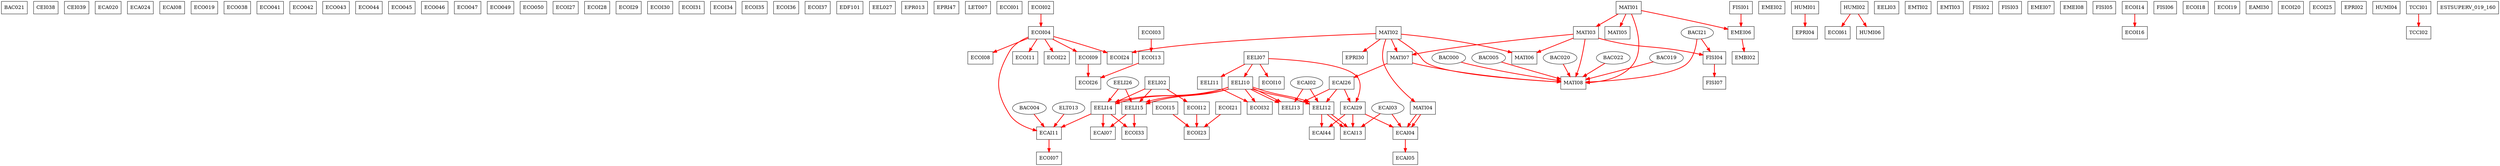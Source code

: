 digraph {
	rankdir=TB;
	BAC021 [label="BAC021" color="black" fillcolor="white" pos="0,-0!" shape="rectangle" style="filled"]
	CEI038 [label="CEI038" color="black" fillcolor="white" pos="0,-2!" shape="rectangle" style="filled"]
	CEI039 [label="CEI039" color="black" fillcolor="white" pos="0,-4!" shape="rectangle" style="filled"]
	ECA020 [label="ECA020" color="black" fillcolor="white" pos="0,-6!" shape="rectangle" style="filled"]
	ECA024 [label="ECA024" color="black" fillcolor="white" pos="0,-8!" shape="rectangle" style="filled"]
	ECAI08 [label="ECAI08" color="black" fillcolor="white" pos="0,-10!" shape="rectangle" style="filled"]
	ECO019 [label="ECO019" color="black" fillcolor="white" pos="0,-12!" shape="rectangle" style="filled"]
	ECO038 [label="ECO038" color="black" fillcolor="white" pos="0,-14!" shape="rectangle" style="filled"]
	ECO041 [label="ECO041" color="black" fillcolor="white" pos="0,-16!" shape="rectangle" style="filled"]
	ECO042 [label="ECO042" color="black" fillcolor="white" pos="0,-18!" shape="rectangle" style="filled"]
	ECO043 [label="ECO043" color="black" fillcolor="white" pos="0,-20!" shape="rectangle" style="filled"]
	ECO044 [label="ECO044" color="black" fillcolor="white" pos="0,-22!" shape="rectangle" style="filled"]
	ECO045 [label="ECO045" color="black" fillcolor="white" pos="0,-24!" shape="rectangle" style="filled"]
	ECO046 [label="ECO046" color="black" fillcolor="white" pos="0,-26!" shape="rectangle" style="filled"]
	ECO047 [label="ECO047" color="black" fillcolor="white" pos="0,-28!" shape="rectangle" style="filled"]
	ECO049 [label="ECO049" color="black" fillcolor="white" pos="0,-30!" shape="rectangle" style="filled"]
	ECO050 [label="ECO050" color="black" fillcolor="white" pos="0,-32!" shape="rectangle" style="filled"]
	ECOI27 [label="ECOI27" color="black" fillcolor="white" pos="0,-34!" shape="rectangle" style="filled"]
	ECOI28 [label="ECOI28" color="black" fillcolor="white" pos="0,-36!" shape="rectangle" style="filled"]
	ECOI29 [label="ECOI29" color="black" fillcolor="white" pos="0,-38!" shape="rectangle" style="filled"]
	ECOI30 [label="ECOI30" color="black" fillcolor="white" pos="0,-40!" shape="rectangle" style="filled"]
	ECOI31 [label="ECOI31" color="black" fillcolor="white" pos="0,-42!" shape="rectangle" style="filled"]
	ECOI34 [label="ECOI34" color="black" fillcolor="white" pos="0,-44!" shape="rectangle" style="filled"]
	ECOI35 [label="ECOI35" color="black" fillcolor="white" pos="0,-46!" shape="rectangle" style="filled"]
	ECOI36 [label="ECOI36" color="black" fillcolor="white" pos="0,-48!" shape="rectangle" style="filled"]
	ECOI37 [label="ECOI37" color="black" fillcolor="white" pos="0,-50!" shape="rectangle" style="filled"]
	EDF101 [label="EDF101" color="black" fillcolor="white" pos="0,-52!" shape="rectangle" style="filled"]
	EEL027 [label="EEL027" color="black" fillcolor="white" pos="0,-54!" shape="rectangle" style="filled"]
	EPR013 [label="EPR013" color="black" fillcolor="white" pos="0,-56!" shape="rectangle" style="filled"]
	EPRI47 [label="EPRI47" color="black" fillcolor="white" pos="0,-58!" shape="rectangle" style="filled"]
	LET007 [label="LET007" color="black" fillcolor="white" pos="0,-60!" shape="rectangle" style="filled"]
	ECOI01 [label="ECOI01" color="black" fillcolor="white" pos="2,-0!" shape="rectangle" style="filled"]
	ECOI02 [label="ECOI02" color="black" fillcolor="white" pos="2,-2!" shape="rectangle" style="filled"]
	ECOI03 [label="ECOI03" color="black" fillcolor="white" pos="2,-4!" shape="rectangle" style="filled"]
	EMEI02 [label="EMEI02" color="black" fillcolor="white" pos="2,-6!" shape="rectangle" style="filled"]
	FISI01 [label="FISI01" color="black" fillcolor="white" pos="2,-8!" shape="rectangle" style="filled"]
	HUMI01 [label="HUMI01" color="black" fillcolor="white" pos="2,-10!" shape="rectangle" style="filled"]
	HUMI02 [label="HUMI02" color="black" fillcolor="white" pos="2,-12!" shape="rectangle" style="filled"]
	MATI01 [label="MATI01" color="black" fillcolor="white" pos="2,-14!" shape="rectangle" style="filled"]
	MATI02 [label="MATI02" color="black" fillcolor="white" pos="2,-16!" shape="rectangle" style="filled"]
	ECOI04 [label="ECOI04" color="black" fillcolor="white" pos="4,-0!" shape="rectangle" style="filled"]
	ECOI02 -> ECOI04 [style=bold, color=red]
	EELI02 [label="EELI02" color="black" fillcolor="white" pos="4,-2!" shape="rectangle" style="filled"]
	EELI03 [label="EELI03" color="black" fillcolor="white" pos="4,-4!" shape="rectangle" style="filled"]
	EMEI06 [label="EMEI06" color="black" fillcolor="white" pos="4,-6!" shape="rectangle" style="filled"]
	FISI01 -> EMEI06 [style=bold, color=red]
	MATI01 -> EMEI06 [style=bold, color=red]
	EMTI02 [label="EMTI02" color="black" fillcolor="white" pos="4,-8!" shape="rectangle" style="filled"]
	EMTI03 [label="EMTI03" color="black" fillcolor="white" pos="4,-10!" shape="rectangle" style="filled"]
	FISI02 [label="FISI02" color="black" fillcolor="white" pos="4,-12!" shape="rectangle" style="filled"]
	FISI03 [label="FISI03" color="black" fillcolor="white" pos="4,-14!" shape="rectangle" style="filled"]
	MATI03 [label="MATI03" color="black" fillcolor="white" pos="4,-16!" shape="rectangle" style="filled"]
	MATI01 -> MATI03 [style=bold, color=red]
	ECOI08 [label="ECOI08" color="black" fillcolor="white" pos="6,-0!" shape="rectangle" style="filled"]
	ECOI04 -> ECOI08 [style=bold, color=red]
	ECOI61 [label="ECOI61" color="black" fillcolor="white" pos="6,-2!" shape="rectangle" style="filled"]
	HUMI02 -> ECOI61 [style=bold, color=red]
	EMBI02 [label="EMBI02" color="black" fillcolor="white" pos="6,-4!" shape="rectangle" style="filled"]
	EMEI06 -> EMBI02 [style=bold, color=red]
	EMEI07 [label="EMEI07" color="black" fillcolor="white" pos="6,-6!" shape="rectangle" style="filled"]
	EMEI08 [label="EMEI08" color="black" fillcolor="white" pos="6,-8!" shape="rectangle" style="filled"]
	FISI04 [label="FISI04" color="black" fillcolor="white" pos="6,-10!" shape="rectangle" style="filled"]
	MATI03 -> FISI04 [style=bold, color=red]
	BACI21 -> FISI04 [style=bold, color=red]
	HUMI06 [label="HUMI06" color="black" fillcolor="white" pos="6,-12!" shape="rectangle" style="filled"]
	HUMI02 -> HUMI06 [style=bold, color=red]
	MATI06 [label="MATI06" color="black" fillcolor="white" pos="6,-14!" shape="rectangle" style="filled"]
	MATI02 -> MATI06 [style=bold, color=red]
	MATI03 -> MATI06 [style=bold, color=red]
	MATI07 [label="MATI07" color="black" fillcolor="white" pos="6,-16!" shape="rectangle" style="filled"]
	MATI02 -> MATI07 [style=bold, color=red]
	MATI03 -> MATI07 [style=bold, color=red]
	ECOI09 [label="ECOI09" color="black" fillcolor="white" pos="8,-0!" shape="rectangle" style="filled"]
	ECOI04 -> ECOI09 [style=bold, color=red]
	EELI07 [label="EELI07" color="black" fillcolor="white" pos="8,-2!" shape="rectangle" style="filled"]
	FISI05 [label="FISI05" color="black" fillcolor="white" pos="8,-4!" shape="rectangle" style="filled"]
	FISI07 [label="FISI07" color="black" fillcolor="white" pos="8,-6!" shape="rectangle" style="filled"]
	FISI04 -> FISI07 [style=bold, color=red]
	MATI04 [label="MATI04" color="black" fillcolor="white" pos="8,-8!" shape="rectangle" style="filled"]
	MATI02 -> MATI04 [style=bold, color=red]
	MATI05 [label="MATI05" color="black" fillcolor="white" pos="8,-10!" shape="rectangle" style="filled"]
	MATI01 -> MATI05 [style=bold, color=red]
	MATI08 [label="MATI08" color="black" fillcolor="white" pos="8,-12!" shape="rectangle" style="filled"]
	MATI01 -> MATI08 [style=bold, color=red]
	MATI02 -> MATI08 [style=bold, color=red]
	MATI03 -> MATI08 [style=bold, color=red]
	MATI07 -> MATI08 [style=bold, color=red]
	BAC019 -> MATI08 [style=bold, color=red]
	BAC000 -> MATI08 [style=bold, color=red]
	BAC005 -> MATI08 [style=bold, color=red]
	BAC020 -> MATI08 [style=bold, color=red]
	BACI21 -> MATI08 [style=bold, color=red]
	BAC022 -> MATI08 [style=bold, color=red]
	ECAI26 [label="ECAI26" color="black" fillcolor="white" pos="10,-0!" shape="rectangle" style="filled"]
	MATI07 -> ECAI26 [style=bold, color=red]
	ECOI10 [label="ECOI10" color="black" fillcolor="white" pos="10,-2!" shape="rectangle" style="filled"]
	EELI07 -> ECOI10 [style=bold, color=red]
	ECOI11 [label="ECOI11" color="black" fillcolor="white" pos="10,-4!" shape="rectangle" style="filled"]
	ECOI04 -> ECOI11 [style=bold, color=red]
	ECOI12 [label="ECOI12" color="black" fillcolor="white" pos="10,-6!" shape="rectangle" style="filled"]
	EELI02 -> ECOI12 [style=bold, color=red]
	ECOI14 [label="ECOI14" color="black" fillcolor="white" pos="10,-8!" shape="rectangle" style="filled"]
	EELI10 [label="EELI10" color="black" fillcolor="white" pos="10,-10!" shape="rectangle" style="filled"]
	EELI07 -> EELI10 [style=bold, color=red]
	EELI11 [label="EELI11" color="black" fillcolor="white" pos="10,-12!" shape="rectangle" style="filled"]
	EELI07 -> EELI11 [style=bold, color=red]
	FISI06 [label="FISI06" color="black" fillcolor="white" pos="10,-14!" shape="rectangle" style="filled"]
	ECAI29 [label="ECAI29" color="black" fillcolor="white" pos="12,-0!" shape="rectangle" style="filled"]
	ECAI26 -> ECAI29 [style=bold, color=red]
	EELI07 -> ECAI29 [style=bold, color=red]
	ECOI15 [label="ECOI15" color="black" fillcolor="white" pos="12,-2!" shape="rectangle" style="filled"]
	ECOI16 [label="ECOI16" color="black" fillcolor="white" pos="12,-4!" shape="rectangle" style="filled"]
	ECOI14 -> ECOI16 [style=bold, color=red]
	ECOI32 [label="ECOI32" color="black" fillcolor="white" pos="12,-6!" shape="rectangle" style="filled"]
	EELI10 -> ECOI32 [style=bold, color=red]
	EELI11 -> ECOI32 [style=bold, color=red]
	EELI12 [label="EELI12" color="black" fillcolor="white" pos="12,-8!" shape="rectangle" style="filled"]
	EELI10 -> EELI12 [style=bold, color=red]
	ECAI02 -> EELI12 [style=bold, color=red]
	EELI10 -> EELI12 [style=bold, color=red]
	ECAI26 -> EELI12 [style=bold, color=red]
	EELI13 [label="EELI13" color="black" fillcolor="white" pos="12,-10!" shape="rectangle" style="filled"]
	ECAI02 -> EELI13 [style=bold, color=red]
	EELI10 -> EELI13 [style=bold, color=red]
	ECAI26 -> EELI13 [style=bold, color=red]
	EELI10 -> EELI13 [style=bold, color=red]
	EELI14 [label="EELI14" color="black" fillcolor="white" pos="12,-12!" shape="rectangle" style="filled"]
	EELI02 -> EELI14 [style=bold, color=red]
	EELI10 -> EELI14 [style=bold, color=red]
	EELI26 -> EELI14 [style=bold, color=red]
	EELI10 -> EELI14 [style=bold, color=red]
	EELI15 [label="EELI15" color="black" fillcolor="white" pos="12,-14!" shape="rectangle" style="filled"]
	EELI02 -> EELI15 [style=bold, color=red]
	EELI10 -> EELI15 [style=bold, color=red]
	EELI26 -> EELI15 [style=bold, color=red]
	EELI10 -> EELI15 [style=bold, color=red]
	ECAI04 [label="ECAI04" color="black" fillcolor="white" pos="14,-0!" shape="rectangle" style="filled"]
	ECAI03 -> ECAI04 [style=bold, color=red]
	MATI04 -> ECAI04 [style=bold, color=red]
	ECAI29 -> ECAI04 [style=bold, color=red]
	MATI04 -> ECAI04 [style=bold, color=red]
	ECAI11 [label="ECAI11" color="black" fillcolor="white" pos="14,-2!" shape="rectangle" style="filled"]
	EELI14 -> ECAI11 [style=bold, color=red]
	ECOI04 -> ECAI11 [style=bold, color=red]
	BAC004 -> ECAI11 [style=bold, color=red]
	ELT013 -> ECAI11 [style=bold, color=red]
	ECAI13 [label="ECAI13" color="black" fillcolor="white" pos="14,-4!" shape="rectangle" style="filled"]
	ECAI03 -> ECAI13 [style=bold, color=red]
	EELI12 -> ECAI13 [style=bold, color=red]
	ECAI29 -> ECAI13 [style=bold, color=red]
	EELI12 -> ECAI13 [style=bold, color=red]
	ECAI44 [label="ECAI44" color="black" fillcolor="white" pos="14,-6!" shape="rectangle" style="filled"]
	ECAI29 -> ECAI44 [style=bold, color=red]
	EELI12 -> ECAI44 [style=bold, color=red]
	ECOI13 [label="ECOI13" color="black" fillcolor="white" pos="14,-8!" shape="rectangle" style="filled"]
	ECOI03 -> ECOI13 [style=bold, color=red]
	ECOI18 [label="ECOI18" color="black" fillcolor="white" pos="14,-10!" shape="rectangle" style="filled"]
	ECOI19 [label="ECOI19" color="black" fillcolor="white" pos="14,-12!" shape="rectangle" style="filled"]
	ECOI33 [label="ECOI33" color="black" fillcolor="white" pos="14,-14!" shape="rectangle" style="filled"]
	EELI14 -> ECOI33 [style=bold, color=red]
	EELI15 -> ECOI33 [style=bold, color=red]
	ECAI05 [label="ECAI05" color="black" fillcolor="white" pos="16,-0!" shape="rectangle" style="filled"]
	ECAI04 -> ECAI05 [style=bold, color=red]
	ECAI07 [label="ECAI07" color="black" fillcolor="white" pos="16,-2!" shape="rectangle" style="filled"]
	EELI14 -> ECAI07 [style=bold, color=red]
	EELI15 -> ECAI07 [style=bold, color=red]
	ECOI07 [label="ECOI07" color="black" fillcolor="white" pos="16,-4!" shape="rectangle" style="filled"]
	ECAI11 -> ECOI07 [style=bold, color=red]
	ECOI21 [label="ECOI21" color="black" fillcolor="white" pos="16,-6!" shape="rectangle" style="filled"]
	ECOI24 [label="ECOI24" color="black" fillcolor="white" pos="16,-8!" shape="rectangle" style="filled"]
	ECOI04 -> ECOI24 [style=bold, color=red]
	MATI02 -> ECOI24 [style=bold, color=red]
	ECOI26 [label="ECOI26" color="black" fillcolor="white" pos="16,-10!" shape="rectangle" style="filled"]
	ECOI13 -> ECOI26 [style=bold, color=red]
	ECOI09 -> ECOI26 [style=bold, color=red]
	EPRI30 [label="EPRI30" color="black" fillcolor="white" pos="16,-12!" shape="rectangle" style="filled"]
	MATI02 -> EPRI30 [style=bold, color=red]
	EAMI30 [label="EAMI30" color="black" fillcolor="white" pos="18,-0!" shape="rectangle" style="filled"]
	ECOI20 [label="ECOI20" color="black" fillcolor="white" pos="18,-2!" shape="rectangle" style="filled"]
	ECOI22 [label="ECOI22" color="black" fillcolor="white" pos="18,-4!" shape="rectangle" style="filled"]
	ECOI04 -> ECOI22 [style=bold, color=red]
	ECOI23 [label="ECOI23" color="black" fillcolor="white" pos="18,-6!" shape="rectangle" style="filled"]
	ECOI12 -> ECOI23 [style=bold, color=red]
	ECOI21 -> ECOI23 [style=bold, color=red]
	ECOI15 -> ECOI23 [style=bold, color=red]
	ECOI25 [label="ECOI25" color="black" fillcolor="white" pos="18,-8!" shape="rectangle" style="filled"]
	EPRI02 [label="EPRI02" color="black" fillcolor="white" pos="18,-10!" shape="rectangle" style="filled"]
	EPRI04 [label="EPRI04" color="black" fillcolor="white" pos="18,-12!" shape="rectangle" style="filled"]
	HUMI01 -> EPRI04 [style=bold, color=red]
	HUMI04 [label="HUMI04" color="black" fillcolor="white" pos="18,-14!" shape="rectangle" style="filled"]
	TCCI01 [label="TCCI01" color="black" fillcolor="white" pos="18,-16!" shape="rectangle" style="filled"]
	ESTSUPERV_019_160 [label="ESTSUPERV_019_160" color="black" fillcolor="white" pos="20,-0!" shape="rectangle" style="filled"]
	TCCI02 [label="TCCI02" color="black" fillcolor="white" pos="20,-2!" shape="rectangle" style="filled"]
	TCCI01 -> TCCI02 [style=bold, color=red]

}